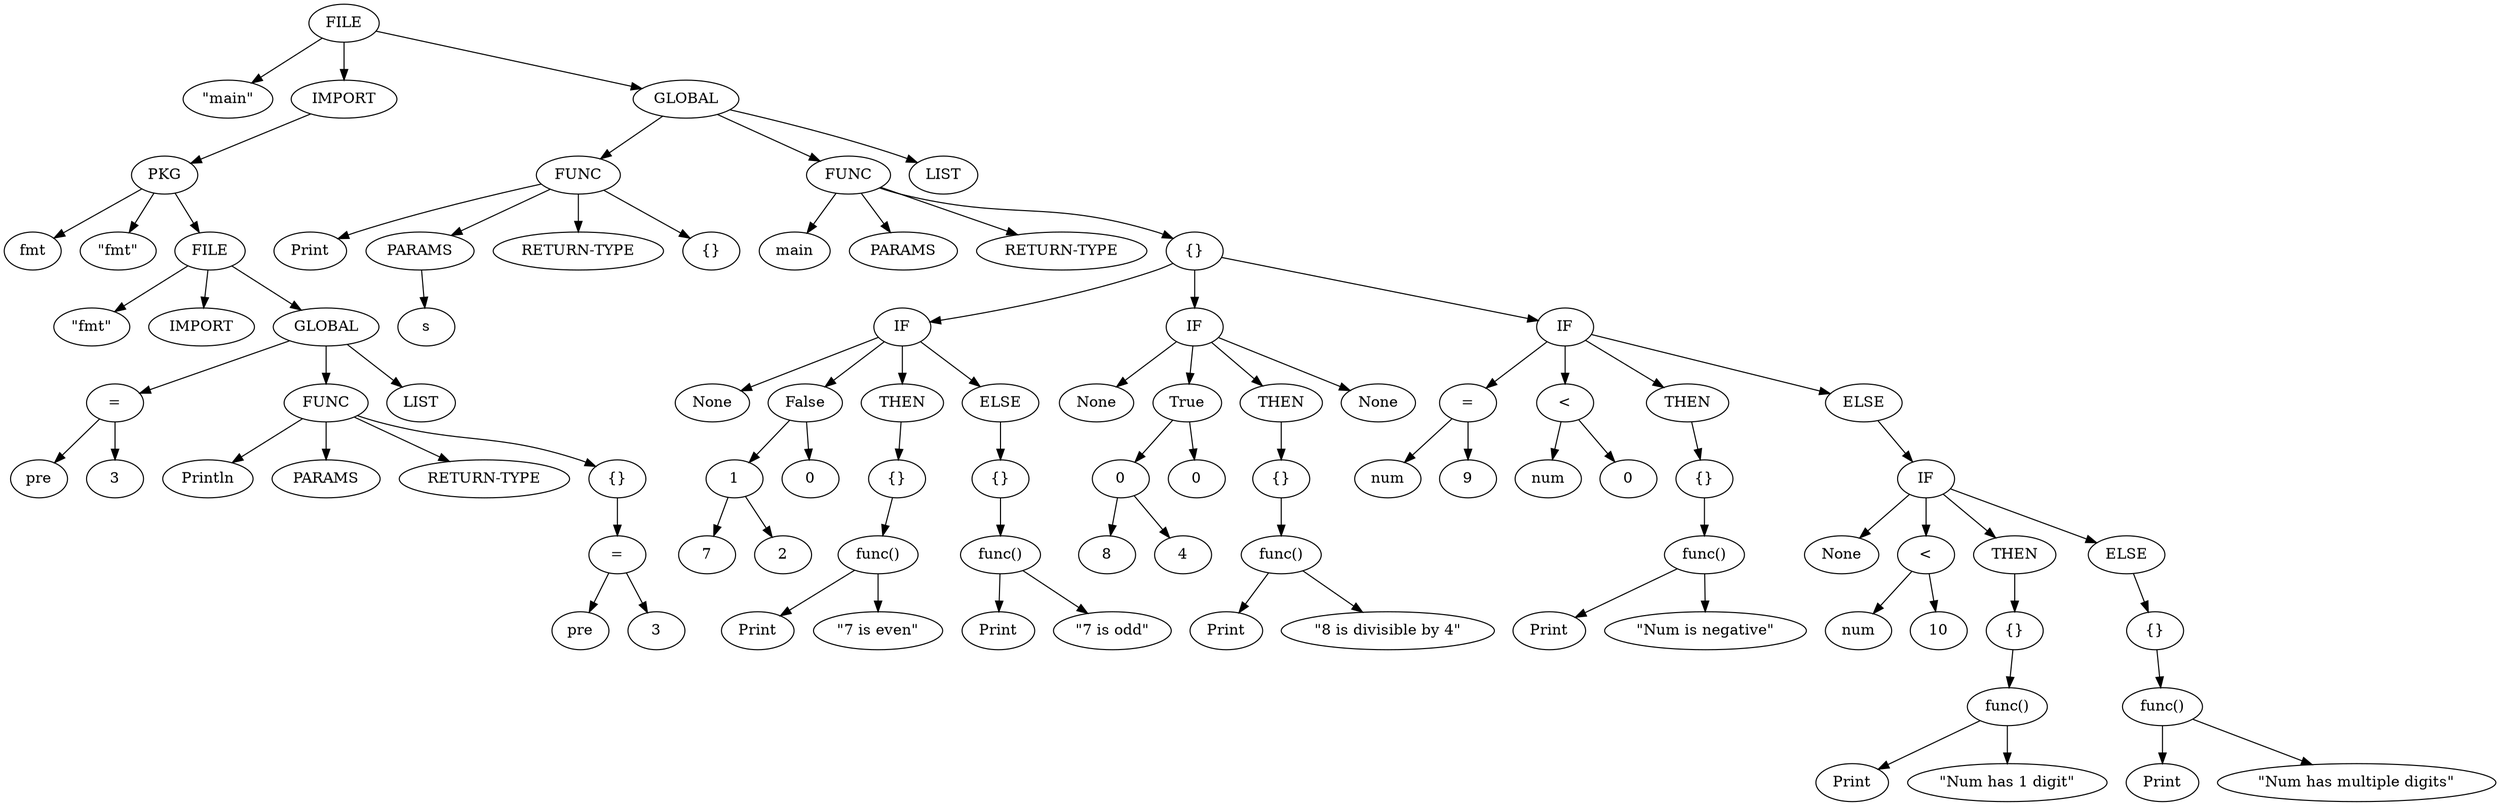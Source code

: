 digraph G {
	0 -> 1;
	0 -> 2;
	2 -> 3;
	3 -> 4;
	3 -> 5;
	3 -> 6;
	6 -> 7;
	6 -> 8;
	6 -> 9;
	9 -> 10;
	10 -> 11;
	10 -> 12;
	9 -> 13;
	13 -> 14;
	13 -> 15;
	13 -> 16;
	13 -> 17;
	17 -> 18;
	18 -> 19;
	18 -> 20;
	9 -> 21;
	0 -> 22;
	22 -> 23;
	23 -> 24;
	23 -> 25;
	25 -> 26;
	23 -> 27;
	23 -> 28;
	22 -> 29;
	29 -> 30;
	29 -> 31;
	29 -> 32;
	29 -> 33;
	33 -> 34;
	34 -> 35;
	34 -> 36;
	36 -> 37;
	37 -> 38;
	37 -> 39;
	36 -> 40;
	34 -> 41;
	41 -> 42;
	42 -> 43;
	43 -> 44;
	43 -> 45;
	34 -> 46;
	46 -> 47;
	47 -> 48;
	48 -> 49;
	48 -> 50;
	33 -> 51;
	51 -> 52;
	51 -> 53;
	53 -> 54;
	54 -> 55;
	54 -> 56;
	53 -> 57;
	51 -> 58;
	58 -> 59;
	59 -> 60;
	60 -> 61;
	60 -> 62;
	51 -> 63;
	33 -> 64;
	64 -> 65;
	65 -> 66;
	65 -> 67;
	64 -> 68;
	68 -> 69;
	68 -> 70;
	64 -> 71;
	71 -> 72;
	72 -> 73;
	73 -> 74;
	73 -> 75;
	64 -> 76;
	76 -> 77;
	77 -> 78;
	77 -> 79;
	79 -> 80;
	79 -> 81;
	77 -> 82;
	82 -> 83;
	83 -> 84;
	84 -> 85;
	84 -> 86;
	77 -> 87;
	87 -> 88;
	88 -> 89;
	89 -> 90;
	89 -> 91;
	22 -> 92;
	0 [label=FILE];	1 [label="\"main\""];	2 [label="IMPORT"];	3 [label="PKG"];	4 [label="fmt"];	5 [label="\"fmt\""];	6 [label="FILE"];	7 [label="\"fmt\""];	8 [label="IMPORT"];	9 [label="GLOBAL"];	10 [label="="];	11 [label="pre"];	12 [label="3"];	13 [label="FUNC"];	14 [label="Println"];	15 [label="PARAMS"];	16 [label="RETURN-TYPE"];	17 [label="{}"];	18 [label="="];	19 [label="pre"];	20 [label="3"];	21 [label="LIST"];	22 [label="GLOBAL"];	23 [label="FUNC"];	24 [label="Print"];	25 [label="PARAMS"];	26 [label="s"];	27 [label="RETURN-TYPE"];	28 [label="{}"];	29 [label="FUNC"];	30 [label="main"];	31 [label="PARAMS"];	32 [label="RETURN-TYPE"];	33 [label="{}"];	34 [label="IF"];	35 [label="None"];	36 [label="False"];	37 [label="1"];	38 [label="7"];	39 [label="2"];	40 [label="0"];	41 [label="THEN"];	42 [label="{}"];	43 [label="func()"];	44 [label="Print"];	45 [label="\"7 is even\""];	46 [label="ELSE"];	47 [label="{}"];	48 [label="func()"];	49 [label="Print"];	50 [label="\"7 is odd\""];	51 [label="IF"];	52 [label="None"];	53 [label="True"];	54 [label="0"];	55 [label="8"];	56 [label="4"];	57 [label="0"];	58 [label="THEN"];	59 [label="{}"];	60 [label="func()"];	61 [label="Print"];	62 [label="\"8 is divisible by 4\""];	63 [label="None"];	64 [label="IF"];	65 [label="="];	66 [label="num"];	67 [label="9"];	68 [label="<"];	69 [label="num"];	70 [label="0"];	71 [label="THEN"];	72 [label="{}"];	73 [label="func()"];	74 [label="Print"];	75 [label="\"Num is negative\""];	76 [label="ELSE"];	77 [label="IF"];	78 [label="None"];	79 [label="<"];	80 [label="num"];	81 [label="10"];	82 [label="THEN"];	83 [label="{}"];	84 [label="func()"];	85 [label="Print"];	86 [label="\"Num has 1 digit\""];	87 [label="ELSE"];	88 [label="{}"];	89 [label="func()"];	90 [label="Print"];	91 [label="\"Num has multiple digits\""];	92 [label="LIST"];
}
